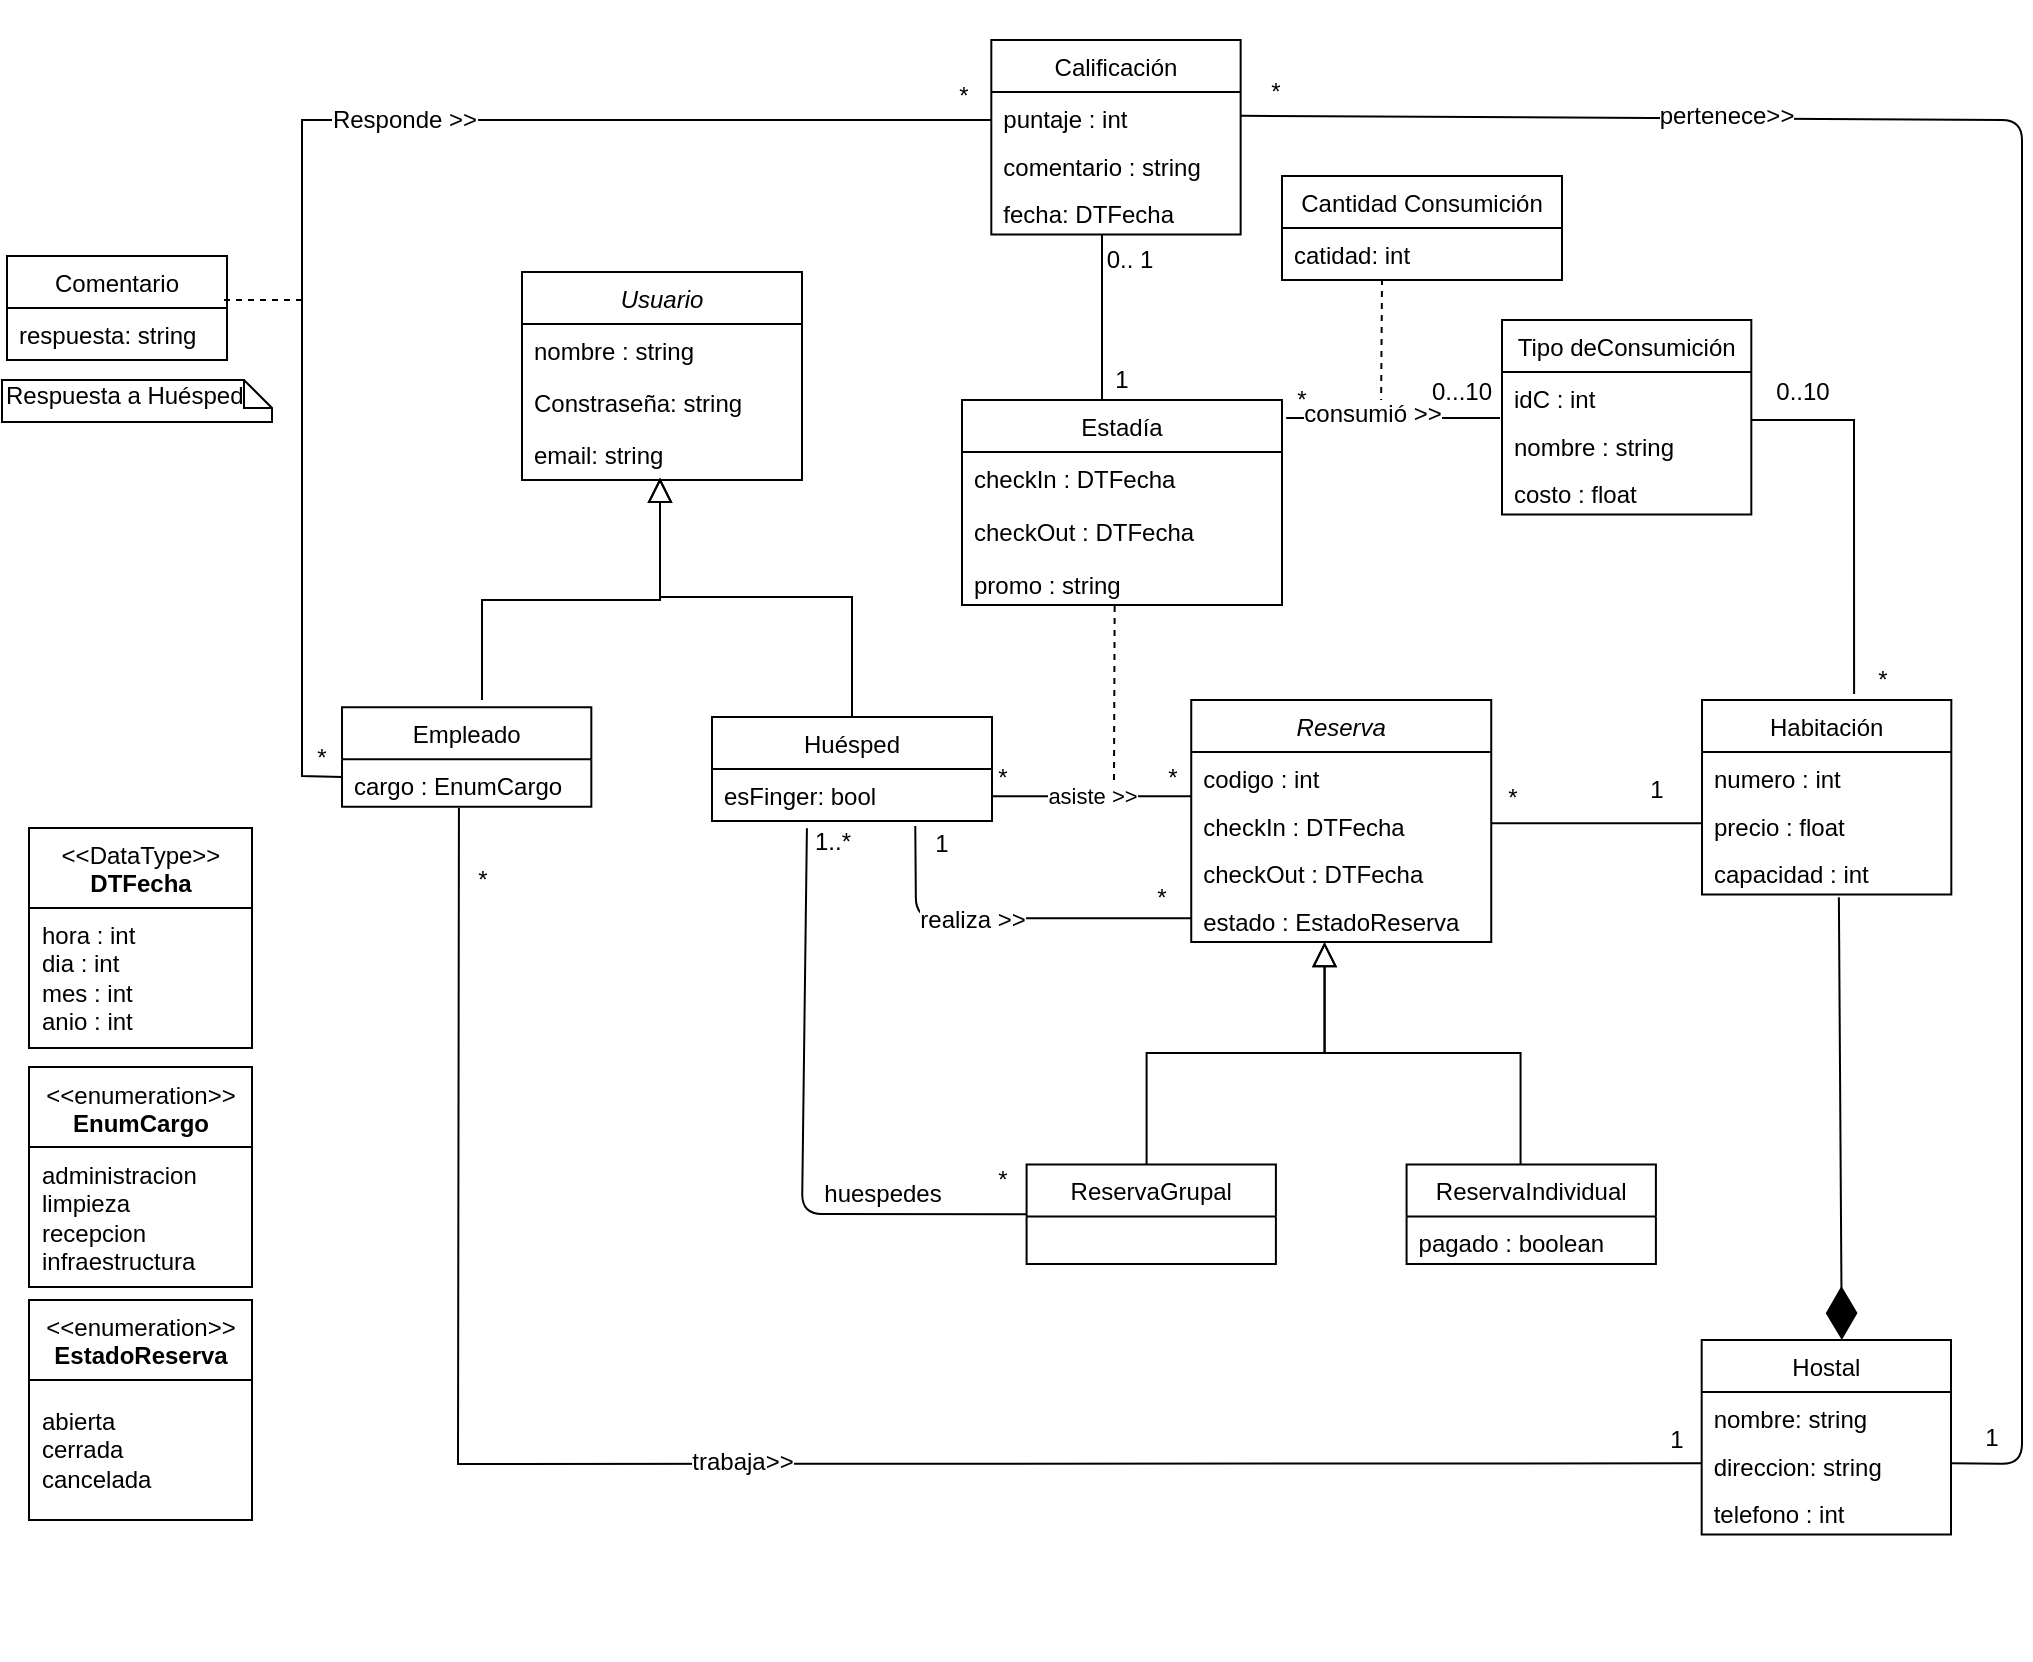 <mxfile version="11.2.4" type="device" pages="1"><diagram id="C5RBs43oDa-KdzZeNtuy" name="Page-1"><mxGraphModel dx="1086" dy="818" grid="1" gridSize="10" guides="1" tooltips="1" connect="1" arrows="1" fold="1" page="1" pageScale="1" pageWidth="1169" pageHeight="827" math="0" shadow="0"><root><mxCell id="WIyWlLk6GJQsqaUBKTNV-0"/><mxCell id="WIyWlLk6GJQsqaUBKTNV-1" parent="WIyWlLk6GJQsqaUBKTNV-0"/><mxCell id="Nn-SyD0CrXazbcvT0Xz1-52" value="" style="group" parent="WIyWlLk6GJQsqaUBKTNV-1" connectable="0" vertex="1"><mxGeometry x="89" width="817" height="830" as="geometry"/></mxCell><mxCell id="zkfFHV4jXpPFQw0GAbJ--12" value="" style="endArrow=block;endSize=10;endFill=0;shadow=0;strokeWidth=1;rounded=0;edgeStyle=elbowEdgeStyle;elbow=vertical;" parent="Nn-SyD0CrXazbcvT0Xz1-52" edge="1"><mxGeometry width="160" relative="1" as="geometry"><mxPoint x="523.293" y="582.212" as="sourcePoint"/><mxPoint x="612.29" y="471.06" as="targetPoint"/></mxGeometry></mxCell><mxCell id="zkfFHV4jXpPFQw0GAbJ--16" value="" style="endArrow=block;endSize=10;endFill=0;shadow=0;strokeWidth=1;rounded=0;edgeStyle=elbowEdgeStyle;elbow=vertical;" parent="Nn-SyD0CrXazbcvT0Xz1-52" edge="1"><mxGeometry width="160" relative="1" as="geometry"><mxPoint x="710.28" y="582.212" as="sourcePoint"/><mxPoint x="612.29" y="471.06" as="targetPoint"/></mxGeometry></mxCell><mxCell id="Nn-SyD0CrXazbcvT0Xz1-12" value="ReservaIndividual" style="swimlane;fontStyle=0;childLayout=stackLayout;horizontal=1;startSize=26;fillColor=none;horizontalStack=0;resizeParent=1;resizeParentMax=0;resizeLast=0;collapsible=1;marginBottom=0;" parent="Nn-SyD0CrXazbcvT0Xz1-52" vertex="1"><mxGeometry x="653.291" y="582.212" width="124.658" height="49.767" as="geometry"/></mxCell><mxCell id="Nn-SyD0CrXazbcvT0Xz1-13" value="pagado : boolean" style="text;strokeColor=none;fillColor=none;align=left;verticalAlign=top;spacingLeft=4;spacingRight=4;overflow=hidden;rotatable=0;points=[[0,0.5],[1,0.5]];portConstraint=eastwest;" parent="Nn-SyD0CrXazbcvT0Xz1-12" vertex="1"><mxGeometry y="26" width="124.658" height="23.767" as="geometry"/></mxCell><mxCell id="Nn-SyD0CrXazbcvT0Xz1-20" value="Calificación" style="swimlane;fontStyle=0;childLayout=stackLayout;horizontal=1;startSize=26;fillColor=none;horizontalStack=0;resizeParent=1;resizeParentMax=0;resizeLast=0;collapsible=1;marginBottom=0;" parent="Nn-SyD0CrXazbcvT0Xz1-52" vertex="1"><mxGeometry x="445.66" y="20" width="124.658" height="97.3" as="geometry"/></mxCell><mxCell id="Nn-SyD0CrXazbcvT0Xz1-21" value="puntaje : int" style="text;strokeColor=none;fillColor=none;align=left;verticalAlign=top;spacingLeft=4;spacingRight=4;overflow=hidden;rotatable=0;points=[[0,0.5],[1,0.5]];portConstraint=eastwest;" parent="Nn-SyD0CrXazbcvT0Xz1-20" vertex="1"><mxGeometry y="26" width="124.658" height="23.767" as="geometry"/></mxCell><mxCell id="Nn-SyD0CrXazbcvT0Xz1-22" value="comentario : string" style="text;strokeColor=none;fillColor=none;align=left;verticalAlign=top;spacingLeft=4;spacingRight=4;overflow=hidden;rotatable=0;points=[[0,0.5],[1,0.5]];portConstraint=eastwest;" parent="Nn-SyD0CrXazbcvT0Xz1-20" vertex="1"><mxGeometry y="49.767" width="124.658" height="23.767" as="geometry"/></mxCell><mxCell id="aAa22ION_oIDyQUCQfgW-0" value="fecha: DTFecha " style="text;strokeColor=none;fillColor=none;align=left;verticalAlign=top;spacingLeft=4;spacingRight=4;overflow=hidden;rotatable=0;points=[[0,0.5],[1,0.5]];portConstraint=eastwest;" vertex="1" parent="Nn-SyD0CrXazbcvT0Xz1-20"><mxGeometry y="73.533" width="124.658" height="23.767" as="geometry"/></mxCell><mxCell id="Nn-SyD0CrXazbcvT0Xz1-28" value="ReservaGrupal" style="swimlane;fontStyle=0;childLayout=stackLayout;horizontal=1;startSize=26;fillColor=none;horizontalStack=0;resizeParent=1;resizeParentMax=0;resizeLast=0;collapsible=1;marginBottom=0;" parent="Nn-SyD0CrXazbcvT0Xz1-52" vertex="1"><mxGeometry x="463.295" y="582.212" width="124.658" height="49.767" as="geometry"/></mxCell><mxCell id="Nn-SyD0CrXazbcvT0Xz1-32" value="Reserva" style="swimlane;fontStyle=2;childLayout=stackLayout;horizontal=1;startSize=26;fillColor=none;horizontalStack=0;resizeParent=1;resizeParentMax=0;resizeLast=0;collapsible=1;marginBottom=0;" parent="Nn-SyD0CrXazbcvT0Xz1-52" vertex="1"><mxGeometry x="545.62" y="349.996" width="150" height="121.066" as="geometry"/></mxCell><mxCell id="Nn-SyD0CrXazbcvT0Xz1-33" value="codigo : int" style="text;strokeColor=none;fillColor=none;align=left;verticalAlign=top;spacingLeft=4;spacingRight=4;overflow=hidden;rotatable=0;points=[[0,0.5],[1,0.5]];portConstraint=eastwest;" parent="Nn-SyD0CrXazbcvT0Xz1-32" vertex="1"><mxGeometry y="26" width="150" height="23.767" as="geometry"/></mxCell><mxCell id="Nn-SyD0CrXazbcvT0Xz1-34" value="checkIn : DTFecha" style="text;strokeColor=none;fillColor=none;align=left;verticalAlign=top;spacingLeft=4;spacingRight=4;overflow=hidden;rotatable=0;points=[[0,0.5],[1,0.5]];portConstraint=eastwest;" parent="Nn-SyD0CrXazbcvT0Xz1-32" vertex="1"><mxGeometry y="49.767" width="150" height="23.767" as="geometry"/></mxCell><mxCell id="Nn-SyD0CrXazbcvT0Xz1-35" value="checkOut : DTFecha" style="text;strokeColor=none;fillColor=none;align=left;verticalAlign=top;spacingLeft=4;spacingRight=4;overflow=hidden;rotatable=0;points=[[0,0.5],[1,0.5]];portConstraint=eastwest;" parent="Nn-SyD0CrXazbcvT0Xz1-32" vertex="1"><mxGeometry y="73.533" width="150" height="23.767" as="geometry"/></mxCell><mxCell id="J6KuxhPzxnFBSm7LSDAW-46" value="estado : EstadoReserva" style="text;strokeColor=none;fillColor=none;align=left;verticalAlign=top;spacingLeft=4;spacingRight=4;overflow=hidden;rotatable=0;points=[[0,0.5],[1,0.5]];portConstraint=eastwest;" parent="Nn-SyD0CrXazbcvT0Xz1-32" vertex="1"><mxGeometry y="97.3" width="150" height="23.767" as="geometry"/></mxCell><mxCell id="7bMj9mYVCJ9C04cOvPfL-2" value="asiste &amp;gt;&amp;gt;" style="endArrow=none;endFill=0;endSize=12;html=1;rounded=0;" parent="Nn-SyD0CrXazbcvT0Xz1-52" edge="1"><mxGeometry width="160" relative="1" as="geometry"><mxPoint x="546" y="398.09" as="sourcePoint"/><mxPoint x="446" y="398.09" as="targetPoint"/></mxGeometry></mxCell><mxCell id="Nn-SyD0CrXazbcvT0Xz1-16" value="Estadía" style="swimlane;fontStyle=0;childLayout=stackLayout;horizontal=1;startSize=26;fillColor=none;horizontalStack=0;resizeParent=1;resizeParentMax=0;resizeLast=0;collapsible=1;marginBottom=0;" parent="Nn-SyD0CrXazbcvT0Xz1-52" vertex="1"><mxGeometry x="431" y="200" width="160" height="102.46" as="geometry"/></mxCell><mxCell id="J6KuxhPzxnFBSm7LSDAW-23" value="checkIn : DTFecha&#10;" style="text;strokeColor=none;fillColor=none;align=left;verticalAlign=top;spacingLeft=4;spacingRight=4;overflow=hidden;rotatable=0;points=[[0,0.5],[1,0.5]];portConstraint=eastwest;" parent="Nn-SyD0CrXazbcvT0Xz1-16" vertex="1"><mxGeometry y="26" width="160" height="26.46" as="geometry"/></mxCell><mxCell id="J6KuxhPzxnFBSm7LSDAW-24" value="checkOut : DTFecha" style="text;strokeColor=none;fillColor=none;align=left;verticalAlign=top;spacingLeft=4;spacingRight=4;overflow=hidden;rotatable=0;points=[[0,0.5],[1,0.5]];portConstraint=eastwest;" parent="Nn-SyD0CrXazbcvT0Xz1-16" vertex="1"><mxGeometry y="52.46" width="160" height="26.46" as="geometry"/></mxCell><mxCell id="Nn-SyD0CrXazbcvT0Xz1-19" value="promo : string" style="text;strokeColor=none;fillColor=none;align=left;verticalAlign=top;spacingLeft=4;spacingRight=4;overflow=hidden;rotatable=0;points=[[0,0.5],[1,0.5]];portConstraint=eastwest;" parent="Nn-SyD0CrXazbcvT0Xz1-16" vertex="1"><mxGeometry y="78.92" width="160" height="23.54" as="geometry"/></mxCell><mxCell id="7bMj9mYVCJ9C04cOvPfL-4" value="" style="endArrow=none;dashed=1;html=1;rounded=0;entryX=0.477;entryY=0.997;entryDx=0;entryDy=0;entryPerimeter=0;" parent="Nn-SyD0CrXazbcvT0Xz1-52" target="Nn-SyD0CrXazbcvT0Xz1-19" edge="1"><mxGeometry width="50" height="50" relative="1" as="geometry"><mxPoint x="507" y="390" as="sourcePoint"/><mxPoint x="508" y="310" as="targetPoint"/></mxGeometry></mxCell><mxCell id="7bMj9mYVCJ9C04cOvPfL-11" value="Empleado" style="swimlane;fontStyle=0;childLayout=stackLayout;horizontal=1;startSize=26;fillColor=none;horizontalStack=0;resizeParent=1;resizeParentMax=0;resizeLast=0;collapsible=1;marginBottom=0;" parent="Nn-SyD0CrXazbcvT0Xz1-52" vertex="1"><mxGeometry x="121.005" y="353.612" width="124.658" height="49.767" as="geometry"/></mxCell><mxCell id="7bMj9mYVCJ9C04cOvPfL-13" value="cargo : EnumCargo" style="text;strokeColor=none;fillColor=none;align=left;verticalAlign=top;spacingLeft=4;spacingRight=4;overflow=hidden;rotatable=0;points=[[0,0.5],[1,0.5]];portConstraint=eastwest;" parent="7bMj9mYVCJ9C04cOvPfL-11" vertex="1"><mxGeometry y="26" width="124.658" height="23.767" as="geometry"/></mxCell><mxCell id="HglLf2JLBvsko4gpmyMP-4" value="" style="endArrow=none;html=1;rounded=0;exitX=0.25;exitY=1;exitDx=0;exitDy=0;" parent="Nn-SyD0CrXazbcvT0Xz1-52" edge="1" source="2Lyxuse2nNHYT5FiF54q-55"><mxGeometry width="50" height="50" relative="1" as="geometry"><mxPoint x="498" y="200" as="sourcePoint"/><mxPoint x="501" y="117" as="targetPoint"/></mxGeometry></mxCell><mxCell id="J6KuxhPzxnFBSm7LSDAW-43" value="" style="endArrow=none;html=1;rounded=0;exitX=0.75;exitY=1;exitDx=0;exitDy=0;" parent="Nn-SyD0CrXazbcvT0Xz1-52" source="2Lyxuse2nNHYT5FiF54q-106" edge="1"><mxGeometry width="50" height="50" relative="1" as="geometry"><mxPoint x="124.655" y="390.885" as="sourcePoint"/><mxPoint x="445.66" y="60" as="targetPoint"/><Array as="points"><mxPoint x="101" y="388"/><mxPoint x="101" y="190"/><mxPoint x="101" y="60"/></Array></mxGeometry></mxCell><mxCell id="2Lyxuse2nNHYT5FiF54q-59" value="Responde &amp;gt;&amp;gt;" style="text;html=1;resizable=0;points=[];align=center;verticalAlign=middle;labelBackgroundColor=#ffffff;" parent="J6KuxhPzxnFBSm7LSDAW-43" vertex="1" connectable="0"><mxGeometry x="0.154" relative="1" as="geometry"><mxPoint x="-1" as="offset"/></mxGeometry></mxCell><mxCell id="J6KuxhPzxnFBSm7LSDAW-54" value="huespedes" style="text;html=1;align=center;verticalAlign=middle;resizable=0;points=[];autosize=1;strokeColor=none;fillColor=none;" parent="Nn-SyD0CrXazbcvT0Xz1-52" vertex="1"><mxGeometry x="350.5" y="587" width="80" height="20" as="geometry"/></mxCell><mxCell id="J6KuxhPzxnFBSm7LSDAW-52" value="1..*" style="text;html=1;align=center;verticalAlign=middle;resizable=0;points=[];autosize=1;strokeColor=none;fillColor=none;" parent="Nn-SyD0CrXazbcvT0Xz1-52" vertex="1"><mxGeometry x="351" y="410.5" width="30" height="20" as="geometry"/></mxCell><mxCell id="1-HwEmaHhJvfFOYFkBAw-1" value="" style="endArrow=block;endSize=10;endFill=0;shadow=0;strokeWidth=1;rounded=0;edgeStyle=elbowEdgeStyle;elbow=vertical;" parent="Nn-SyD0CrXazbcvT0Xz1-52" edge="1"><mxGeometry width="160" relative="1" as="geometry"><mxPoint x="191.003" y="350.002" as="sourcePoint"/><mxPoint x="280.0" y="238.85" as="targetPoint"/><Array as="points"><mxPoint x="241" y="300"/></Array></mxGeometry></mxCell><mxCell id="1-HwEmaHhJvfFOYFkBAw-2" value="" style="endArrow=block;endSize=10;endFill=0;shadow=0;strokeWidth=1;rounded=0;edgeStyle=elbowEdgeStyle;elbow=vertical;exitX=0.5;exitY=0;exitDx=0;exitDy=0;" parent="Nn-SyD0CrXazbcvT0Xz1-52" source="2Lyxuse2nNHYT5FiF54q-70" edge="1"><mxGeometry width="160" relative="1" as="geometry"><mxPoint x="384" y="370" as="sourcePoint"/><mxPoint x="280.0" y="238.85" as="targetPoint"/></mxGeometry></mxCell><mxCell id="4-o30EvQQpY5AbPtxhJv-0" value="Usuario" style="swimlane;fontStyle=2;childLayout=stackLayout;horizontal=1;startSize=26;fillColor=none;horizontalStack=0;resizeParent=1;resizeParentMax=0;resizeLast=0;collapsible=1;marginBottom=0;" parent="Nn-SyD0CrXazbcvT0Xz1-52" vertex="1"><mxGeometry x="211" y="136" width="140" height="104" as="geometry"/></mxCell><mxCell id="4-o30EvQQpY5AbPtxhJv-1" value="nombre : string" style="text;strokeColor=none;fillColor=none;align=left;verticalAlign=top;spacingLeft=4;spacingRight=4;overflow=hidden;rotatable=0;points=[[0,0.5],[1,0.5]];portConstraint=eastwest;" parent="4-o30EvQQpY5AbPtxhJv-0" vertex="1"><mxGeometry y="26" width="140" height="26" as="geometry"/></mxCell><mxCell id="2Lyxuse2nNHYT5FiF54q-0" value="Constraseña: string" style="text;strokeColor=none;fillColor=none;align=left;verticalAlign=top;spacingLeft=4;spacingRight=4;overflow=hidden;rotatable=0;points=[[0,0.5],[1,0.5]];portConstraint=eastwest;" parent="4-o30EvQQpY5AbPtxhJv-0" vertex="1"><mxGeometry y="52" width="140" height="26" as="geometry"/></mxCell><mxCell id="2Lyxuse2nNHYT5FiF54q-64" value="email: string" style="text;strokeColor=none;fillColor=none;align=left;verticalAlign=top;spacingLeft=4;spacingRight=4;overflow=hidden;rotatable=0;points=[[0,0.5],[1,0.5]];portConstraint=eastwest;" parent="4-o30EvQQpY5AbPtxhJv-0" vertex="1"><mxGeometry y="78" width="140" height="26" as="geometry"/></mxCell><mxCell id="J6KuxhPzxnFBSm7LSDAW-60" value="*" style="text;html=1;align=center;verticalAlign=middle;resizable=0;points=[];autosize=1;strokeColor=none;fillColor=none;" parent="Nn-SyD0CrXazbcvT0Xz1-52" vertex="1"><mxGeometry x="181" y="430" width="20" height="20" as="geometry"/></mxCell><mxCell id="2Lyxuse2nNHYT5FiF54q-5" value="" style="endArrow=none;dashed=1;html=1;" parent="Nn-SyD0CrXazbcvT0Xz1-52" edge="1"><mxGeometry width="50" height="50" relative="1" as="geometry"><mxPoint x="101" y="150" as="sourcePoint"/><mxPoint x="61" y="150" as="targetPoint"/></mxGeometry></mxCell><mxCell id="2Lyxuse2nNHYT5FiF54q-54" value="0.. 1" style="text;html=1;strokeColor=none;fillColor=none;align=center;verticalAlign=middle;whiteSpace=wrap;rounded=0;" parent="Nn-SyD0CrXazbcvT0Xz1-52" vertex="1"><mxGeometry x="495" y="120" width="40" height="20" as="geometry"/></mxCell><mxCell id="2Lyxuse2nNHYT5FiF54q-55" value="1" style="text;html=1;strokeColor=none;fillColor=none;align=center;verticalAlign=middle;whiteSpace=wrap;rounded=0;" parent="Nn-SyD0CrXazbcvT0Xz1-52" vertex="1"><mxGeometry x="491" y="180" width="40" height="20" as="geometry"/></mxCell><mxCell id="2Lyxuse2nNHYT5FiF54q-56" value="0...10" style="text;html=1;strokeColor=none;fillColor=none;align=center;verticalAlign=middle;whiteSpace=wrap;rounded=0;" parent="Nn-SyD0CrXazbcvT0Xz1-52" vertex="1"><mxGeometry x="661" y="186" width="40" height="20" as="geometry"/></mxCell><mxCell id="2Lyxuse2nNHYT5FiF54q-57" value="*" style="text;html=1;strokeColor=none;fillColor=none;align=center;verticalAlign=middle;whiteSpace=wrap;rounded=0;" parent="Nn-SyD0CrXazbcvT0Xz1-52" vertex="1"><mxGeometry x="580.5" y="190" width="40" height="20" as="geometry"/></mxCell><mxCell id="2Lyxuse2nNHYT5FiF54q-70" value="Huésped" style="swimlane;fontStyle=0;childLayout=stackLayout;horizontal=1;startSize=26;fillColor=none;horizontalStack=0;resizeParent=1;resizeParentMax=0;resizeLast=0;collapsible=1;marginBottom=0;" parent="Nn-SyD0CrXazbcvT0Xz1-52" vertex="1"><mxGeometry x="306" y="358.5" width="140" height="52" as="geometry"/></mxCell><mxCell id="2Lyxuse2nNHYT5FiF54q-71" value="esFinger: bool" style="text;strokeColor=none;fillColor=none;align=left;verticalAlign=top;spacingLeft=4;spacingRight=4;overflow=hidden;rotatable=0;points=[[0,0.5],[1,0.5]];portConstraint=eastwest;" parent="2Lyxuse2nNHYT5FiF54q-70" vertex="1"><mxGeometry y="26" width="140" height="26" as="geometry"/></mxCell><mxCell id="2Lyxuse2nNHYT5FiF54q-77" value="" style="endArrow=none;endFill=0;endSize=12;html=1;entryX=0.339;entryY=1.141;entryDx=0;entryDy=0;entryPerimeter=0;exitX=0;exitY=0.5;exitDx=0;exitDy=0;" parent="Nn-SyD0CrXazbcvT0Xz1-52" source="Nn-SyD0CrXazbcvT0Xz1-28" target="2Lyxuse2nNHYT5FiF54q-71" edge="1"><mxGeometry width="160" relative="1" as="geometry"><mxPoint x="391" y="650" as="sourcePoint"/><mxPoint x="551" y="650" as="targetPoint"/><Array as="points"><mxPoint x="351" y="607"/></Array></mxGeometry></mxCell><mxCell id="2Lyxuse2nNHYT5FiF54q-78" value="" style="endArrow=none;dashed=1;html=1;" parent="Nn-SyD0CrXazbcvT0Xz1-52" edge="1"><mxGeometry width="50" height="50" relative="1" as="geometry"><mxPoint x="640.5" y="208.5" as="sourcePoint"/><mxPoint x="641" y="140" as="targetPoint"/></mxGeometry></mxCell><mxCell id="2Lyxuse2nNHYT5FiF54q-83" value="Cantidad Consumición" style="swimlane;fontStyle=0;childLayout=stackLayout;horizontal=1;startSize=26;fillColor=none;horizontalStack=0;resizeParent=1;resizeParentMax=0;resizeLast=0;collapsible=1;marginBottom=0;" parent="Nn-SyD0CrXazbcvT0Xz1-52" vertex="1"><mxGeometry x="591" y="88" width="140" height="52" as="geometry"/></mxCell><mxCell id="2Lyxuse2nNHYT5FiF54q-84" value="catidad: int" style="text;strokeColor=none;fillColor=none;align=left;verticalAlign=top;spacingLeft=4;spacingRight=4;overflow=hidden;rotatable=0;points=[[0,0.5],[1,0.5]];portConstraint=eastwest;" parent="2Lyxuse2nNHYT5FiF54q-83" vertex="1"><mxGeometry y="26" width="140" height="26" as="geometry"/></mxCell><mxCell id="J6KuxhPzxnFBSm7LSDAW-61" value="1" style="text;html=1;align=center;verticalAlign=middle;resizable=0;points=[];autosize=1;strokeColor=none;fillColor=none;" parent="Nn-SyD0CrXazbcvT0Xz1-52" vertex="1"><mxGeometry x="777.95" y="710" width="20" height="20" as="geometry"/></mxCell><mxCell id="2Lyxuse2nNHYT5FiF54q-103" value="*" style="text;html=1;strokeColor=none;fillColor=none;align=center;verticalAlign=middle;whiteSpace=wrap;rounded=0;" parent="Nn-SyD0CrXazbcvT0Xz1-52" vertex="1"><mxGeometry x="568" y="36" width="40" height="20" as="geometry"/></mxCell><mxCell id="2Lyxuse2nNHYT5FiF54q-105" value="*" style="text;html=1;strokeColor=none;fillColor=none;align=center;verticalAlign=middle;whiteSpace=wrap;rounded=0;" parent="Nn-SyD0CrXazbcvT0Xz1-52" vertex="1"><mxGeometry x="412" y="38" width="40" height="20" as="geometry"/></mxCell><mxCell id="2Lyxuse2nNHYT5FiF54q-106" value="*" style="text;html=1;strokeColor=none;fillColor=none;align=center;verticalAlign=middle;whiteSpace=wrap;rounded=0;" parent="Nn-SyD0CrXazbcvT0Xz1-52" vertex="1"><mxGeometry x="91" y="368.5" width="40" height="20" as="geometry"/></mxCell><mxCell id="UKoGANl-Ck7DPVRSoXw_-2" value="" style="endArrow=none;html=1;strokeColor=#000000;entryX=0.726;entryY=1.096;entryDx=0;entryDy=0;entryPerimeter=0;exitX=0;exitY=0.5;exitDx=0;exitDy=0;" parent="Nn-SyD0CrXazbcvT0Xz1-52" source="J6KuxhPzxnFBSm7LSDAW-46" target="2Lyxuse2nNHYT5FiF54q-71" edge="1"><mxGeometry width="50" height="50" relative="1" as="geometry"><mxPoint x="411" y="490" as="sourcePoint"/><mxPoint x="461" y="440" as="targetPoint"/><Array as="points"><mxPoint x="408" y="459"/></Array></mxGeometry></mxCell><mxCell id="UKoGANl-Ck7DPVRSoXw_-3" value="realiza &amp;gt;&amp;gt;" style="text;html=1;resizable=0;points=[];align=center;verticalAlign=middle;labelBackgroundColor=#ffffff;" parent="UKoGANl-Ck7DPVRSoXw_-2" vertex="1" connectable="0"><mxGeometry x="0.194" y="1" relative="1" as="geometry"><mxPoint as="offset"/></mxGeometry></mxCell><mxCell id="UKoGANl-Ck7DPVRSoXw_-4" value="*" style="text;html=1;strokeColor=none;fillColor=none;align=center;verticalAlign=middle;whiteSpace=wrap;rounded=0;" parent="Nn-SyD0CrXazbcvT0Xz1-52" vertex="1"><mxGeometry x="511" y="439" width="40" height="20" as="geometry"/></mxCell><mxCell id="UKoGANl-Ck7DPVRSoXw_-113" value="1" style="text;html=1;strokeColor=none;fillColor=none;align=center;verticalAlign=middle;whiteSpace=wrap;rounded=0;" parent="Nn-SyD0CrXazbcvT0Xz1-52" vertex="1"><mxGeometry x="401" y="411.5" width="40" height="20" as="geometry"/></mxCell><mxCell id="J6KuxhPzxnFBSm7LSDAW-11" value="&amp;lt;&amp;lt;enumeration&amp;gt;&amp;gt;&lt;br&gt;&lt;b&gt;EnumCargo&lt;/b&gt;" style="swimlane;fontStyle=0;align=center;verticalAlign=top;childLayout=stackLayout;horizontal=1;startSize=40;horizontalStack=0;resizeParent=1;resizeParentMax=0;resizeLast=0;collapsible=0;marginBottom=0;html=1;" parent="Nn-SyD0CrXazbcvT0Xz1-52" vertex="1"><mxGeometry x="-35.5" y="533.5" width="111.5" height="110" as="geometry"/></mxCell><mxCell id="J6KuxhPzxnFBSm7LSDAW-12" value="&lt;div&gt;administracion&lt;/div&gt;&lt;div&gt;limpieza&lt;/div&gt;&lt;div&gt;recepcion&lt;/div&gt;&lt;div&gt;infraestructura&lt;br&gt;&lt;/div&gt;" style="text;html=1;strokeColor=none;fillColor=none;align=left;verticalAlign=middle;spacingLeft=4;spacingRight=4;overflow=hidden;rotatable=0;points=[[0,0.5],[1,0.5]];portConstraint=eastwest;" parent="J6KuxhPzxnFBSm7LSDAW-11" vertex="1"><mxGeometry y="40" width="111.5" height="70" as="geometry"/></mxCell><mxCell id="J6KuxhPzxnFBSm7LSDAW-13" value="&amp;lt;&amp;lt;enumeration&amp;gt;&amp;gt;&lt;br&gt;&lt;b&gt;EstadoReserva&lt;/b&gt;" style="swimlane;fontStyle=0;align=center;verticalAlign=top;childLayout=stackLayout;horizontal=1;startSize=40;horizontalStack=0;resizeParent=1;resizeParentMax=0;resizeLast=0;collapsible=0;marginBottom=0;html=1;" parent="Nn-SyD0CrXazbcvT0Xz1-52" vertex="1"><mxGeometry x="-35.5" y="650" width="111.5" height="110" as="geometry"/></mxCell><mxCell id="J6KuxhPzxnFBSm7LSDAW-14" value="abierta&lt;div&gt;cerrada&lt;/div&gt;&lt;div&gt;cancelada&lt;br&gt;&lt;/div&gt;" style="text;html=1;strokeColor=none;fillColor=none;align=left;verticalAlign=middle;spacingLeft=4;spacingRight=4;overflow=hidden;rotatable=0;points=[[0,0.5],[1,0.5]];portConstraint=eastwest;" parent="J6KuxhPzxnFBSm7LSDAW-13" vertex="1"><mxGeometry y="40" width="111.5" height="70" as="geometry"/></mxCell><mxCell id="J6KuxhPzxnFBSm7LSDAW-15" value="&amp;lt;&amp;lt;DataType&amp;gt;&amp;gt;&lt;br&gt;&lt;b&gt;DTFecha&lt;/b&gt;" style="swimlane;fontStyle=0;align=center;verticalAlign=top;childLayout=stackLayout;horizontal=1;startSize=40;horizontalStack=0;resizeParent=1;resizeParentMax=0;resizeLast=0;collapsible=0;marginBottom=0;html=1;" parent="Nn-SyD0CrXazbcvT0Xz1-52" vertex="1"><mxGeometry x="-35.5" y="414" width="111.5" height="110" as="geometry"/></mxCell><mxCell id="J6KuxhPzxnFBSm7LSDAW-16" value="&lt;div&gt;hora : int&lt;/div&gt;&lt;div&gt;dia : int&lt;/div&gt;&lt;div&gt;mes : int &lt;/div&gt;&lt;div&gt;anio : int&lt;br&gt;&lt;/div&gt;" style="text;html=1;strokeColor=none;fillColor=none;align=left;verticalAlign=middle;spacingLeft=4;spacingRight=4;overflow=hidden;rotatable=0;points=[[0,0.5],[1,0.5]];portConstraint=eastwest;" parent="J6KuxhPzxnFBSm7LSDAW-15" vertex="1"><mxGeometry y="40" width="111.5" height="70" as="geometry"/></mxCell><mxCell id="2Lyxuse2nNHYT5FiF54q-49" value="Comentario" style="swimlane;fontStyle=0;childLayout=stackLayout;horizontal=1;startSize=26;fillColor=none;horizontalStack=0;resizeParent=1;resizeParentMax=0;resizeLast=0;collapsible=1;marginBottom=0;" parent="Nn-SyD0CrXazbcvT0Xz1-52" vertex="1"><mxGeometry x="-46.5" y="128" width="110" height="52" as="geometry"/></mxCell><mxCell id="2Lyxuse2nNHYT5FiF54q-50" value="respuesta: string" style="text;strokeColor=none;fillColor=none;align=left;verticalAlign=top;spacingLeft=4;spacingRight=4;overflow=hidden;rotatable=0;points=[[0,0.5],[1,0.5]];portConstraint=eastwest;" parent="2Lyxuse2nNHYT5FiF54q-49" vertex="1"><mxGeometry y="26" width="110" height="26" as="geometry"/></mxCell><mxCell id="2Lyxuse2nNHYT5FiF54q-108" value="Respuesta a Huésped" style="shape=note;whiteSpace=wrap;html=1;size=14;verticalAlign=top;align=left;spacingTop=-6;" parent="Nn-SyD0CrXazbcvT0Xz1-52" vertex="1"><mxGeometry x="-49" y="190" width="135" height="21" as="geometry"/></mxCell><mxCell id="Nn-SyD0CrXazbcvT0Xz1-8" value="Habitación" style="swimlane;fontStyle=0;childLayout=stackLayout;horizontal=1;startSize=26;fillColor=none;horizontalStack=0;resizeParent=1;resizeParentMax=0;resizeLast=0;collapsible=1;marginBottom=0;" parent="WIyWlLk6GJQsqaUBKTNV-1" vertex="1"><mxGeometry x="890.004" y="350.002" width="124.658" height="97.3" as="geometry"/></mxCell><mxCell id="Nn-SyD0CrXazbcvT0Xz1-9" value="numero : int&#10;" style="text;strokeColor=none;fillColor=none;align=left;verticalAlign=top;spacingLeft=4;spacingRight=4;overflow=hidden;rotatable=0;points=[[0,0.5],[1,0.5]];portConstraint=eastwest;" parent="Nn-SyD0CrXazbcvT0Xz1-8" vertex="1"><mxGeometry y="26" width="124.658" height="23.767" as="geometry"/></mxCell><mxCell id="Nn-SyD0CrXazbcvT0Xz1-10" value="precio : float" style="text;strokeColor=none;fillColor=none;align=left;verticalAlign=top;spacingLeft=4;spacingRight=4;overflow=hidden;rotatable=0;points=[[0,0.5],[1,0.5]];portConstraint=eastwest;" parent="Nn-SyD0CrXazbcvT0Xz1-8" vertex="1"><mxGeometry y="49.767" width="124.658" height="23.767" as="geometry"/></mxCell><mxCell id="Nn-SyD0CrXazbcvT0Xz1-11" value="capacidad : int" style="text;strokeColor=none;fillColor=none;align=left;verticalAlign=top;spacingLeft=4;spacingRight=4;overflow=hidden;rotatable=0;points=[[0,0.5],[1,0.5]];portConstraint=eastwest;" parent="Nn-SyD0CrXazbcvT0Xz1-8" vertex="1"><mxGeometry y="73.533" width="124.658" height="23.767" as="geometry"/></mxCell><mxCell id="Nn-SyD0CrXazbcvT0Xz1-36" value="Hostal" style="swimlane;fontStyle=0;childLayout=stackLayout;horizontal=1;startSize=26;fillColor=none;horizontalStack=0;resizeParent=1;resizeParentMax=0;resizeLast=0;collapsible=1;marginBottom=0;" parent="WIyWlLk6GJQsqaUBKTNV-1" vertex="1"><mxGeometry x="889.84" y="669.998" width="124.658" height="97.3" as="geometry"/></mxCell><mxCell id="Nn-SyD0CrXazbcvT0Xz1-37" value="nombre: string" style="text;strokeColor=none;fillColor=none;align=left;verticalAlign=top;spacingLeft=4;spacingRight=4;overflow=hidden;rotatable=0;points=[[0,0.5],[1,0.5]];portConstraint=eastwest;" parent="Nn-SyD0CrXazbcvT0Xz1-36" vertex="1"><mxGeometry y="26" width="124.658" height="23.767" as="geometry"/></mxCell><mxCell id="Nn-SyD0CrXazbcvT0Xz1-38" value="direccion: string" style="text;strokeColor=none;fillColor=none;align=left;verticalAlign=top;spacingLeft=4;spacingRight=4;overflow=hidden;rotatable=0;points=[[0,0.5],[1,0.5]];portConstraint=eastwest;" parent="Nn-SyD0CrXazbcvT0Xz1-36" vertex="1"><mxGeometry y="49.767" width="124.658" height="23.767" as="geometry"/></mxCell><mxCell id="Nn-SyD0CrXazbcvT0Xz1-39" value="telefono : int" style="text;strokeColor=none;fillColor=none;align=left;verticalAlign=top;spacingLeft=4;spacingRight=4;overflow=hidden;rotatable=0;points=[[0,0.5],[1,0.5]];portConstraint=eastwest;" parent="Nn-SyD0CrXazbcvT0Xz1-36" vertex="1"><mxGeometry y="73.533" width="124.658" height="23.767" as="geometry"/></mxCell><mxCell id="7bMj9mYVCJ9C04cOvPfL-1" value="" style="endArrow=diamondThin;endFill=1;endSize=24;html=1;rounded=0;entryX=0.562;entryY=0;entryDx=0;entryDy=0;entryPerimeter=0;exitX=0.549;exitY=1.057;exitDx=0;exitDy=0;exitPerimeter=0;" parent="WIyWlLk6GJQsqaUBKTNV-1" source="Nn-SyD0CrXazbcvT0Xz1-11" target="Nn-SyD0CrXazbcvT0Xz1-36" edge="1"><mxGeometry width="160" relative="1" as="geometry"><mxPoint x="860" y="550" as="sourcePoint"/><mxPoint x="1020" y="550" as="targetPoint"/></mxGeometry></mxCell><mxCell id="7bMj9mYVCJ9C04cOvPfL-26" value="" style="endArrow=none;html=1;rounded=0;entryX=0.469;entryY=1.022;entryDx=0;entryDy=0;entryPerimeter=0;exitX=0;exitY=0.5;exitDx=0;exitDy=0;" parent="WIyWlLk6GJQsqaUBKTNV-1" source="Nn-SyD0CrXazbcvT0Xz1-38" target="7bMj9mYVCJ9C04cOvPfL-13" edge="1"><mxGeometry width="50" height="50" relative="1" as="geometry"><mxPoint x="270" y="680" as="sourcePoint"/><mxPoint x="271.745" y="448.68" as="targetPoint"/><Array as="points"><mxPoint x="268" y="732"/></Array></mxGeometry></mxCell><mxCell id="2Lyxuse2nNHYT5FiF54q-60" value="trabaja&amp;gt;&amp;gt;" style="text;html=1;resizable=0;points=[];align=center;verticalAlign=middle;labelBackgroundColor=#ffffff;" parent="7bMj9mYVCJ9C04cOvPfL-26" vertex="1" connectable="0"><mxGeometry x="0.011" y="-1" relative="1" as="geometry"><mxPoint as="offset"/></mxGeometry></mxCell><mxCell id="HglLf2JLBvsko4gpmyMP-0" value="Tipo deConsumición" style="swimlane;fontStyle=0;childLayout=stackLayout;horizontal=1;startSize=26;fillColor=none;horizontalStack=0;resizeParent=1;resizeParentMax=0;resizeLast=0;collapsible=1;marginBottom=0;" parent="WIyWlLk6GJQsqaUBKTNV-1" vertex="1"><mxGeometry x="790" y="160" width="124.658" height="97.3" as="geometry"/></mxCell><mxCell id="HglLf2JLBvsko4gpmyMP-1" value="idC : int" style="text;strokeColor=none;fillColor=none;align=left;verticalAlign=top;spacingLeft=4;spacingRight=4;overflow=hidden;rotatable=0;points=[[0,0.5],[1,0.5]];portConstraint=eastwest;" parent="HglLf2JLBvsko4gpmyMP-0" vertex="1"><mxGeometry y="26" width="124.658" height="23.767" as="geometry"/></mxCell><mxCell id="HglLf2JLBvsko4gpmyMP-2" value="nombre : string" style="text;strokeColor=none;fillColor=none;align=left;verticalAlign=top;spacingLeft=4;spacingRight=4;overflow=hidden;rotatable=0;points=[[0,0.5],[1,0.5]];portConstraint=eastwest;" parent="HglLf2JLBvsko4gpmyMP-0" vertex="1"><mxGeometry y="49.767" width="124.658" height="23.767" as="geometry"/></mxCell><mxCell id="HglLf2JLBvsko4gpmyMP-3" value="costo : float" style="text;strokeColor=none;fillColor=none;align=left;verticalAlign=top;spacingLeft=4;spacingRight=4;overflow=hidden;rotatable=0;points=[[0,0.5],[1,0.5]];portConstraint=eastwest;" parent="HglLf2JLBvsko4gpmyMP-0" vertex="1"><mxGeometry y="73.533" width="124.658" height="23.767" as="geometry"/></mxCell><mxCell id="HglLf2JLBvsko4gpmyMP-5" value="" style="endArrow=none;html=1;rounded=0;exitX=1.013;exitY=0.088;exitDx=0;exitDy=0;exitPerimeter=0;" parent="WIyWlLk6GJQsqaUBKTNV-1" source="Nn-SyD0CrXazbcvT0Xz1-16" edge="1"><mxGeometry width="50" height="50" relative="1" as="geometry"><mxPoint x="682.29" y="183.439" as="sourcePoint"/><mxPoint x="789" y="209" as="targetPoint"/></mxGeometry></mxCell><mxCell id="aAa22ION_oIDyQUCQfgW-1" value="consumió &amp;gt;&amp;gt;" style="text;html=1;resizable=0;points=[];align=center;verticalAlign=middle;labelBackgroundColor=#ffffff;" vertex="1" connectable="0" parent="HglLf2JLBvsko4gpmyMP-5"><mxGeometry x="-0.197" y="2" relative="1" as="geometry"><mxPoint as="offset"/></mxGeometry></mxCell><mxCell id="J6KuxhPzxnFBSm7LSDAW-53" value="*" style="text;html=1;align=center;verticalAlign=middle;resizable=0;points=[];autosize=1;strokeColor=none;fillColor=none;" parent="WIyWlLk6GJQsqaUBKTNV-1" vertex="1"><mxGeometry x="530" y="580" width="20" height="20" as="geometry"/></mxCell><mxCell id="J6KuxhPzxnFBSm7LSDAW-56" value="*" style="text;html=1;align=center;verticalAlign=middle;resizable=0;points=[];autosize=1;strokeColor=none;fillColor=none;" parent="WIyWlLk6GJQsqaUBKTNV-1" vertex="1"><mxGeometry x="530" y="379" width="20" height="20" as="geometry"/></mxCell><mxCell id="J6KuxhPzxnFBSm7LSDAW-57" value="*" style="text;html=1;align=center;verticalAlign=middle;resizable=0;points=[];autosize=1;strokeColor=none;fillColor=none;" parent="WIyWlLk6GJQsqaUBKTNV-1" vertex="1"><mxGeometry x="614.5" y="378.5" width="20" height="20" as="geometry"/></mxCell><mxCell id="J6KuxhPzxnFBSm7LSDAW-58" value="*" style="text;html=1;align=center;verticalAlign=middle;resizable=0;points=[];autosize=1;strokeColor=none;fillColor=none;" parent="WIyWlLk6GJQsqaUBKTNV-1" vertex="1"><mxGeometry x="784.5" y="388.5" width="20" height="20" as="geometry"/></mxCell><mxCell id="J6KuxhPzxnFBSm7LSDAW-59" value="1" style="text;html=1;align=center;verticalAlign=middle;resizable=0;points=[];autosize=1;strokeColor=none;fillColor=none;" parent="WIyWlLk6GJQsqaUBKTNV-1" vertex="1"><mxGeometry x="857" y="384.5" width="20" height="20" as="geometry"/></mxCell><mxCell id="L0oLG1q0QHJTvx-kc5pA-0" value="" style="endArrow=none;html=1;rounded=0;entryX=0.61;entryY=-0.031;entryDx=0;entryDy=0;entryPerimeter=0;" parent="WIyWlLk6GJQsqaUBKTNV-1" target="Nn-SyD0CrXazbcvT0Xz1-8" edge="1"><mxGeometry width="50" height="50" relative="1" as="geometry"><mxPoint x="914.66" y="210" as="sourcePoint"/><mxPoint x="964.66" y="160" as="targetPoint"/><Array as="points"><mxPoint x="966" y="210"/></Array></mxGeometry></mxCell><mxCell id="L0oLG1q0QHJTvx-kc5pA-1" value="*" style="text;html=1;align=center;verticalAlign=middle;resizable=0;points=[];autosize=1;strokeColor=none;fillColor=none;" parent="WIyWlLk6GJQsqaUBKTNV-1" vertex="1"><mxGeometry x="970" y="330" width="20" height="20" as="geometry"/></mxCell><mxCell id="L0oLG1q0QHJTvx-kc5pA-2" value="0..10" style="text;html=1;align=center;verticalAlign=middle;resizable=0;points=[];autosize=1;strokeColor=none;fillColor=none;" parent="WIyWlLk6GJQsqaUBKTNV-1" vertex="1"><mxGeometry x="920" y="186" width="40" height="20" as="geometry"/></mxCell><mxCell id="2Lyxuse2nNHYT5FiF54q-75" value="" style="endArrow=none;endFill=0;endSize=12;html=1;exitX=1;exitY=0.5;exitDx=0;exitDy=0;entryX=0;entryY=0.5;entryDx=0;entryDy=0;" parent="WIyWlLk6GJQsqaUBKTNV-1" source="Nn-SyD0CrXazbcvT0Xz1-34" target="Nn-SyD0CrXazbcvT0Xz1-10" edge="1"><mxGeometry width="160" relative="1" as="geometry"><mxPoint x="810" y="440" as="sourcePoint"/><mxPoint x="860" y="450" as="targetPoint"/></mxGeometry></mxCell><mxCell id="2Lyxuse2nNHYT5FiF54q-100" value="" style="endArrow=none;html=1;entryX=1;entryY=0.5;entryDx=0;entryDy=0;exitX=1;exitY=0.5;exitDx=0;exitDy=0;fillColor=#f8cecc;strokeColor=#000000;" parent="WIyWlLk6GJQsqaUBKTNV-1" source="Nn-SyD0CrXazbcvT0Xz1-38" target="Nn-SyD0CrXazbcvT0Xz1-21" edge="1"><mxGeometry width="50" height="50" relative="1" as="geometry"><mxPoint x="1080" y="270" as="sourcePoint"/><mxPoint x="1130" y="220" as="targetPoint"/><Array as="points"><mxPoint x="1050" y="732"/><mxPoint x="1050" y="60"/></Array></mxGeometry></mxCell><mxCell id="2Lyxuse2nNHYT5FiF54q-101" value="pertenece&amp;gt;&amp;gt;" style="text;html=1;resizable=0;points=[];align=center;verticalAlign=middle;labelBackgroundColor=#ffffff;" parent="2Lyxuse2nNHYT5FiF54q-100" vertex="1" connectable="0"><mxGeometry x="0.558" y="-1" relative="1" as="geometry"><mxPoint as="offset"/></mxGeometry></mxCell><mxCell id="2Lyxuse2nNHYT5FiF54q-102" value="1" style="text;html=1;strokeColor=none;fillColor=none;align=center;verticalAlign=middle;whiteSpace=wrap;rounded=0;" parent="WIyWlLk6GJQsqaUBKTNV-1" vertex="1"><mxGeometry x="1014.5" y="708.65" width="40" height="20" as="geometry"/></mxCell></root></mxGraphModel></diagram></mxfile>